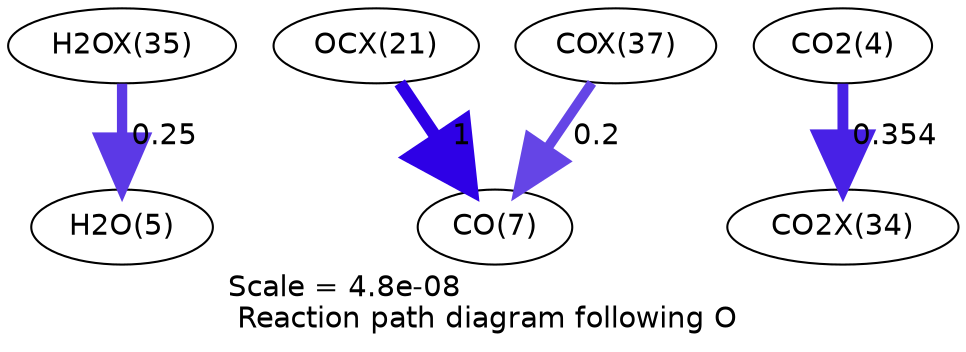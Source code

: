 digraph reaction_paths {
center=1;
s40 -> s7[fontname="Helvetica", penwidth=4.95, arrowsize=2.48, color="0.7, 0.75, 0.9"
, label=" 0.25"];
s31 -> s9[fontname="Helvetica", penwidth=6, arrowsize=3, color="0.7, 1.5, 0.9"
, label=" 1"];
s42 -> s9[fontname="Helvetica", penwidth=4.78, arrowsize=2.39, color="0.7, 0.7, 0.9"
, label=" 0.2"];
s6 -> s39[fontname="Helvetica", penwidth=5.22, arrowsize=2.61, color="0.7, 0.854, 0.9"
, label=" 0.354"];
s6 [ fontname="Helvetica", label="CO2(4)"];
s7 [ fontname="Helvetica", label="H2O(5)"];
s9 [ fontname="Helvetica", label="CO(7)"];
s31 [ fontname="Helvetica", label="OCX(21)"];
s39 [ fontname="Helvetica", label="CO2X(34)"];
s40 [ fontname="Helvetica", label="H2OX(35)"];
s42 [ fontname="Helvetica", label="COX(37)"];
 label = "Scale = 4.8e-08\l Reaction path diagram following O";
 fontname = "Helvetica";
}
